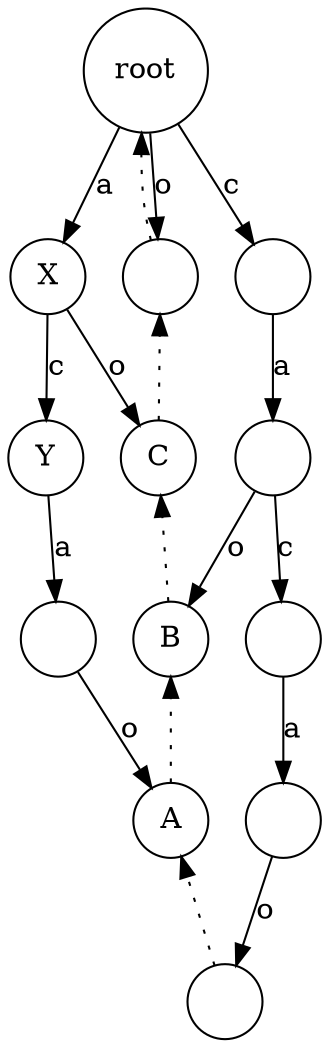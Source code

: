 digraph G{
	node[shape=circle]
	t[label="root"];
	ta[label="X"];
	tac[label="Y"];
	taca[label=""];
	tacao[label="A"];
	taca->tacao[label="o"]
	tac->taca[label="a"]
	ta->tac[label="c"]
	tao[label="C"];
	ta->tao[label="o"]
	t->ta[label="a"]
	tc[label=""];
	tca[label=""];
	tcac[label=""];
	tcaca[label=""];
	tcacao[label=""];
	tcaca->tcacao[label="o"]
	tcac->tcaca[label="a"]
	tca->tcac[label="c"]
	tcao[label="B"];
	tca->tcao[label="o"]
	tc->tca[label="a"]
	t->tc[label="c"]
	to[label=""];
	t->to[label="o"]
	/*suffix links*/
	tcacao->tacao[style=dotted]
	tacao->tcao[style=dotted]
	tcao->tao[style=dotted]
	tao->to[style=dotted]
	to->t[style=dotted]
	/*layout*/
	{rank = same; ta; tc; to;}
	{rank = same; tao; tac; tca}
	{rank = same; tcao; tcac; taca;}
	{rank = same; tacao; tcaca;}
}
